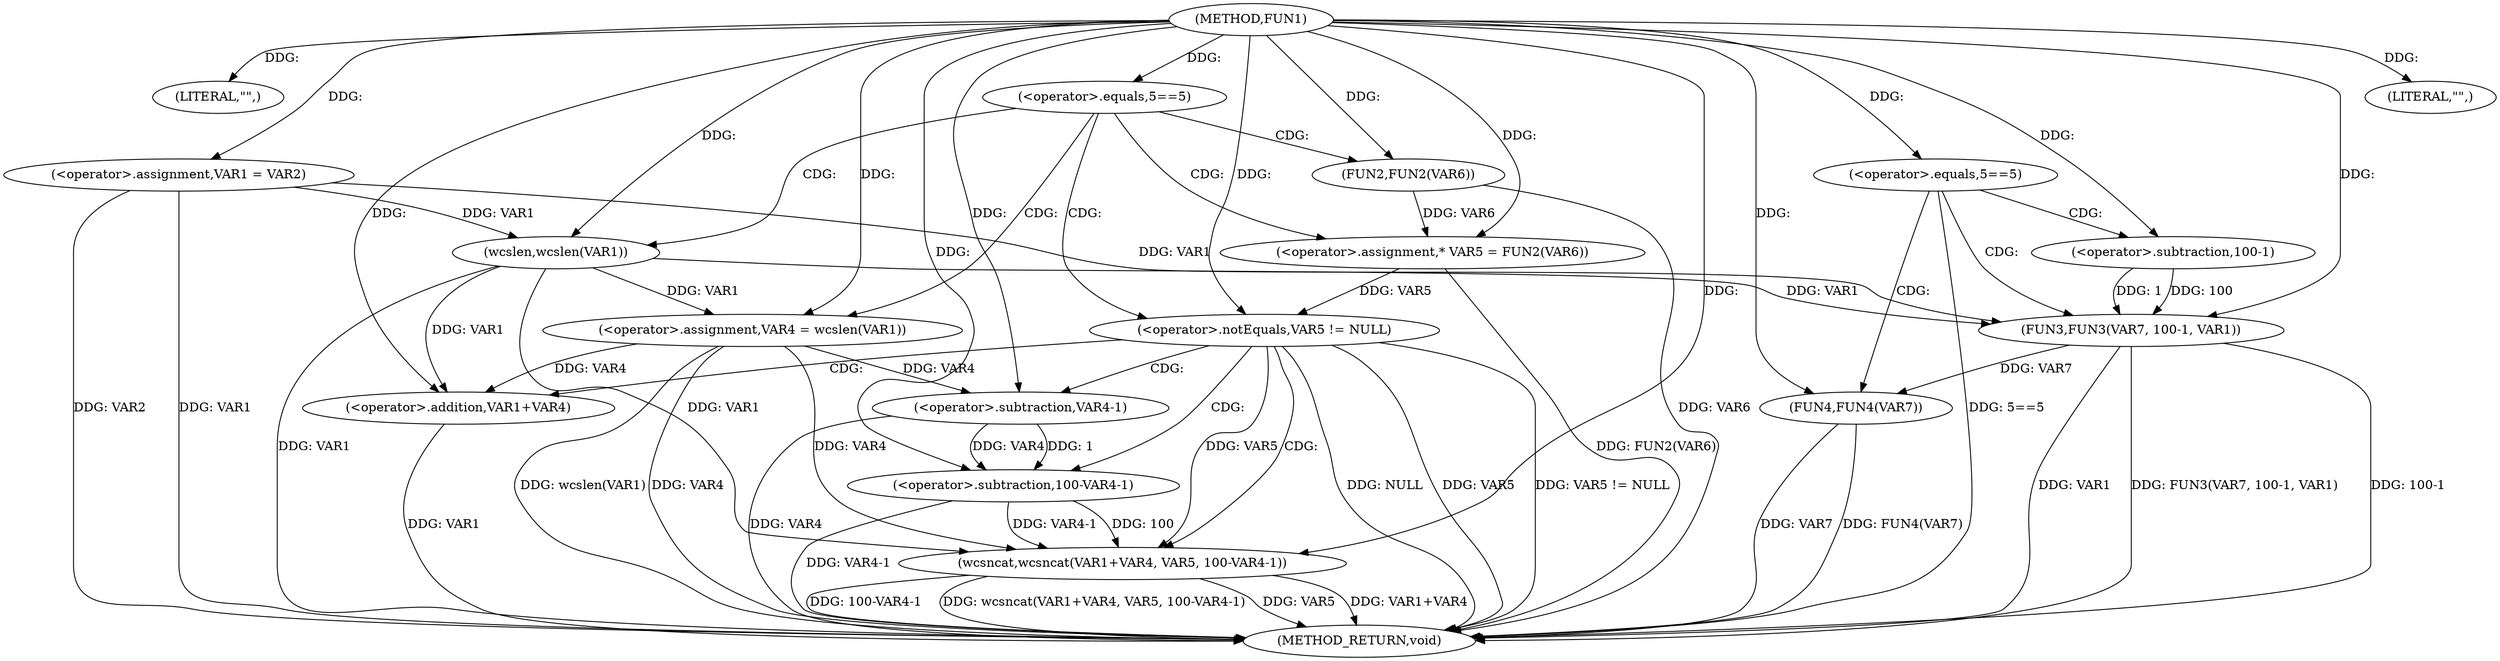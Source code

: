 digraph FUN1 {  
"1000100" [label = "(METHOD,FUN1)" ]
"1000153" [label = "(METHOD_RETURN,void)" ]
"1000103" [label = "(LITERAL,\"\",)" ]
"1000104" [label = "(<operator>.assignment,VAR1 = VAR2)" ]
"1000108" [label = "(<operator>.equals,5==5)" ]
"1000114" [label = "(<operator>.assignment,VAR4 = wcslen(VAR1))" ]
"1000116" [label = "(wcslen,wcslen(VAR1))" ]
"1000119" [label = "(<operator>.assignment,* VAR5 = FUN2(VAR6))" ]
"1000121" [label = "(FUN2,FUN2(VAR6))" ]
"1000124" [label = "(<operator>.notEquals,VAR5 != NULL)" ]
"1000128" [label = "(wcsncat,wcsncat(VAR1+VAR4, VAR5, 100-VAR4-1))" ]
"1000129" [label = "(<operator>.addition,VAR1+VAR4)" ]
"1000133" [label = "(<operator>.subtraction,100-VAR4-1)" ]
"1000135" [label = "(<operator>.subtraction,VAR4-1)" ]
"1000139" [label = "(<operator>.equals,5==5)" ]
"1000144" [label = "(LITERAL,\"\",)" ]
"1000145" [label = "(FUN3,FUN3(VAR7, 100-1, VAR1))" ]
"1000147" [label = "(<operator>.subtraction,100-1)" ]
"1000151" [label = "(FUN4,FUN4(VAR7))" ]
  "1000116" -> "1000153"  [ label = "DDG: VAR1"] 
  "1000124" -> "1000153"  [ label = "DDG: VAR5"] 
  "1000151" -> "1000153"  [ label = "DDG: FUN4(VAR7)"] 
  "1000104" -> "1000153"  [ label = "DDG: VAR1"] 
  "1000151" -> "1000153"  [ label = "DDG: VAR7"] 
  "1000128" -> "1000153"  [ label = "DDG: VAR1+VAR4"] 
  "1000128" -> "1000153"  [ label = "DDG: 100-VAR4-1"] 
  "1000133" -> "1000153"  [ label = "DDG: VAR4-1"] 
  "1000145" -> "1000153"  [ label = "DDG: VAR1"] 
  "1000128" -> "1000153"  [ label = "DDG: wcsncat(VAR1+VAR4, VAR5, 100-VAR4-1)"] 
  "1000104" -> "1000153"  [ label = "DDG: VAR2"] 
  "1000124" -> "1000153"  [ label = "DDG: VAR5 != NULL"] 
  "1000129" -> "1000153"  [ label = "DDG: VAR1"] 
  "1000124" -> "1000153"  [ label = "DDG: NULL"] 
  "1000128" -> "1000153"  [ label = "DDG: VAR5"] 
  "1000139" -> "1000153"  [ label = "DDG: 5==5"] 
  "1000114" -> "1000153"  [ label = "DDG: VAR4"] 
  "1000119" -> "1000153"  [ label = "DDG: FUN2(VAR6)"] 
  "1000135" -> "1000153"  [ label = "DDG: VAR4"] 
  "1000121" -> "1000153"  [ label = "DDG: VAR6"] 
  "1000145" -> "1000153"  [ label = "DDG: FUN3(VAR7, 100-1, VAR1)"] 
  "1000145" -> "1000153"  [ label = "DDG: 100-1"] 
  "1000114" -> "1000153"  [ label = "DDG: wcslen(VAR1)"] 
  "1000100" -> "1000103"  [ label = "DDG: "] 
  "1000100" -> "1000104"  [ label = "DDG: "] 
  "1000100" -> "1000108"  [ label = "DDG: "] 
  "1000116" -> "1000114"  [ label = "DDG: VAR1"] 
  "1000100" -> "1000114"  [ label = "DDG: "] 
  "1000104" -> "1000116"  [ label = "DDG: VAR1"] 
  "1000100" -> "1000116"  [ label = "DDG: "] 
  "1000121" -> "1000119"  [ label = "DDG: VAR6"] 
  "1000100" -> "1000119"  [ label = "DDG: "] 
  "1000100" -> "1000121"  [ label = "DDG: "] 
  "1000119" -> "1000124"  [ label = "DDG: VAR5"] 
  "1000100" -> "1000124"  [ label = "DDG: "] 
  "1000116" -> "1000128"  [ label = "DDG: VAR1"] 
  "1000100" -> "1000128"  [ label = "DDG: "] 
  "1000114" -> "1000128"  [ label = "DDG: VAR4"] 
  "1000116" -> "1000129"  [ label = "DDG: VAR1"] 
  "1000100" -> "1000129"  [ label = "DDG: "] 
  "1000114" -> "1000129"  [ label = "DDG: VAR4"] 
  "1000124" -> "1000128"  [ label = "DDG: VAR5"] 
  "1000133" -> "1000128"  [ label = "DDG: 100"] 
  "1000133" -> "1000128"  [ label = "DDG: VAR4-1"] 
  "1000100" -> "1000133"  [ label = "DDG: "] 
  "1000135" -> "1000133"  [ label = "DDG: VAR4"] 
  "1000135" -> "1000133"  [ label = "DDG: 1"] 
  "1000100" -> "1000135"  [ label = "DDG: "] 
  "1000114" -> "1000135"  [ label = "DDG: VAR4"] 
  "1000100" -> "1000139"  [ label = "DDG: "] 
  "1000100" -> "1000144"  [ label = "DDG: "] 
  "1000100" -> "1000145"  [ label = "DDG: "] 
  "1000147" -> "1000145"  [ label = "DDG: 100"] 
  "1000147" -> "1000145"  [ label = "DDG: 1"] 
  "1000100" -> "1000147"  [ label = "DDG: "] 
  "1000116" -> "1000145"  [ label = "DDG: VAR1"] 
  "1000104" -> "1000145"  [ label = "DDG: VAR1"] 
  "1000145" -> "1000151"  [ label = "DDG: VAR7"] 
  "1000100" -> "1000151"  [ label = "DDG: "] 
  "1000108" -> "1000121"  [ label = "CDG: "] 
  "1000108" -> "1000116"  [ label = "CDG: "] 
  "1000108" -> "1000124"  [ label = "CDG: "] 
  "1000108" -> "1000119"  [ label = "CDG: "] 
  "1000108" -> "1000114"  [ label = "CDG: "] 
  "1000124" -> "1000128"  [ label = "CDG: "] 
  "1000124" -> "1000129"  [ label = "CDG: "] 
  "1000124" -> "1000135"  [ label = "CDG: "] 
  "1000124" -> "1000133"  [ label = "CDG: "] 
  "1000139" -> "1000147"  [ label = "CDG: "] 
  "1000139" -> "1000151"  [ label = "CDG: "] 
  "1000139" -> "1000145"  [ label = "CDG: "] 
}
